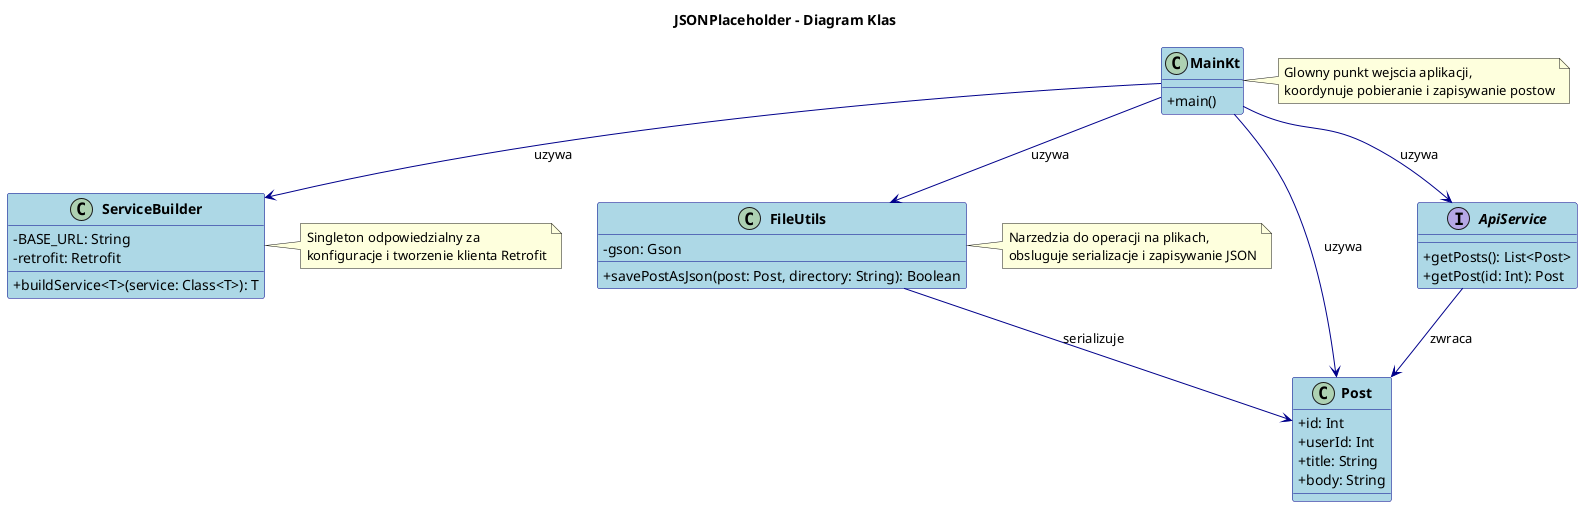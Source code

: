 @startuml Class Diagram

skinparam classAttributeIconSize 0
skinparam classFontStyle bold
skinparam classBackgroundColor LightBlue
skinparam classBorderColor DarkBlue
skinparam arrowColor DarkBlue

title "JSONPlaceholder - Diagram Klas"

class Post {
  + id: Int
  + userId: Int
  + title: String
  + body: String
}

interface ApiService {
  + getPosts(): List<Post>
  + getPost(id: Int): Post
}

class ServiceBuilder {
  - BASE_URL: String
  - retrofit: Retrofit
  + buildService<T>(service: Class<T>): T
}

class FileUtils {
  - gson: Gson
  + savePostAsJson(post: Post, directory: String): Boolean
}

class MainKt {
  + main()
}

MainKt --> ApiService : uzywa
MainKt --> Post : uzywa
MainKt --> FileUtils : uzywa
MainKt --> ServiceBuilder : uzywa
ApiService --> Post : zwraca
FileUtils --> Post : serializuje

note right of MainKt
  Glowny punkt wejscia aplikacji,
  koordynuje pobieranie i zapisywanie postow
end note

note right of ServiceBuilder
  Singleton odpowiedzialny za 
  konfiguracje i tworzenie klienta Retrofit
end note

note right of FileUtils
  Narzedzia do operacji na plikach,
  obsluguje serializacje i zapisywanie JSON
end note

@enduml 